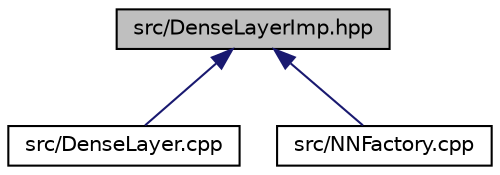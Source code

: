 digraph "src/DenseLayerImp.hpp"
{
 // LATEX_PDF_SIZE
  edge [fontname="Helvetica",fontsize="10",labelfontname="Helvetica",labelfontsize="10"];
  node [fontname="Helvetica",fontsize="10",shape=record];
  Node1 [label="src/DenseLayerImp.hpp",height=0.2,width=0.4,color="black", fillcolor="grey75", style="filled", fontcolor="black",tooltip=" "];
  Node1 -> Node2 [dir="back",color="midnightblue",fontsize="10",style="solid",fontname="Helvetica"];
  Node2 [label="src/DenseLayer.cpp",height=0.2,width=0.4,color="black", fillcolor="white", style="filled",URL="$_dense_layer_8cpp.html",tooltip=" "];
  Node1 -> Node3 [dir="back",color="midnightblue",fontsize="10",style="solid",fontname="Helvetica"];
  Node3 [label="src/NNFactory.cpp",height=0.2,width=0.4,color="black", fillcolor="white", style="filled",URL="$_n_n_factory_8cpp.html",tooltip=" "];
}

